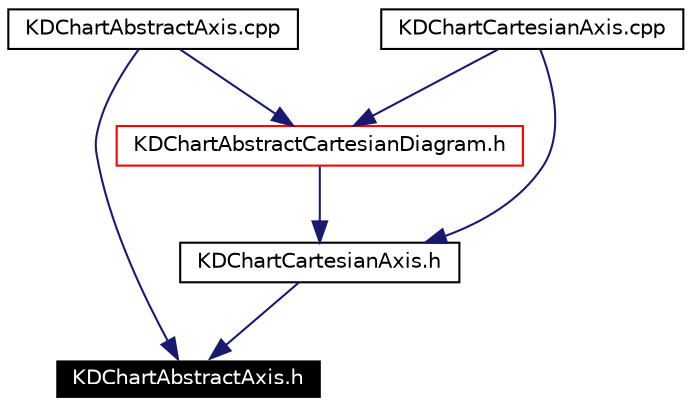 digraph G
{
  edge [fontname="Helvetica",fontsize=10,labelfontname="Helvetica",labelfontsize=10];
  node [fontname="Helvetica",fontsize=10,shape=record];
  Node348 [label="KDChartAbstractAxis.h",height=0.2,width=0.4,color="white", fillcolor="black", style="filled" fontcolor="white"];
  Node349 -> Node348 [color="midnightblue",fontsize=10,style="solid",fontname="Helvetica"];
  Node349 [label="KDChartAbstractAxis.cpp",height=0.2,width=0.4,color="black",URL="$_k_d_chart_abstract_axis_8cpp.html"];
  Node350 -> Node348 [color="midnightblue",fontsize=10,style="solid",fontname="Helvetica"];
  Node350 [label="KDChartCartesianAxis.h",height=0.2,width=0.4,color="black",URL="$_k_d_chart_cartesian_axis_8h.html"];
  Node351 -> Node350 [color="midnightblue",fontsize=10,style="solid",fontname="Helvetica"];
  Node351 [label="KDChartAbstractCartesianDiagram.h",height=0.2,width=0.4,color="red",URL="$_k_d_chart_abstract_cartesian_diagram_8h.html"];
  Node349 -> Node351 [color="midnightblue",fontsize=10,style="solid",fontname="Helvetica"];
  Node355 -> Node351 [color="midnightblue",fontsize=10,style="solid",fontname="Helvetica"];
  Node355 [label="KDChartCartesianAxis.cpp",height=0.2,width=0.4,color="black",URL="$_k_d_chart_cartesian_axis_8cpp.html"];
  Node355 -> Node350 [color="midnightblue",fontsize=10,style="solid",fontname="Helvetica"];
}
